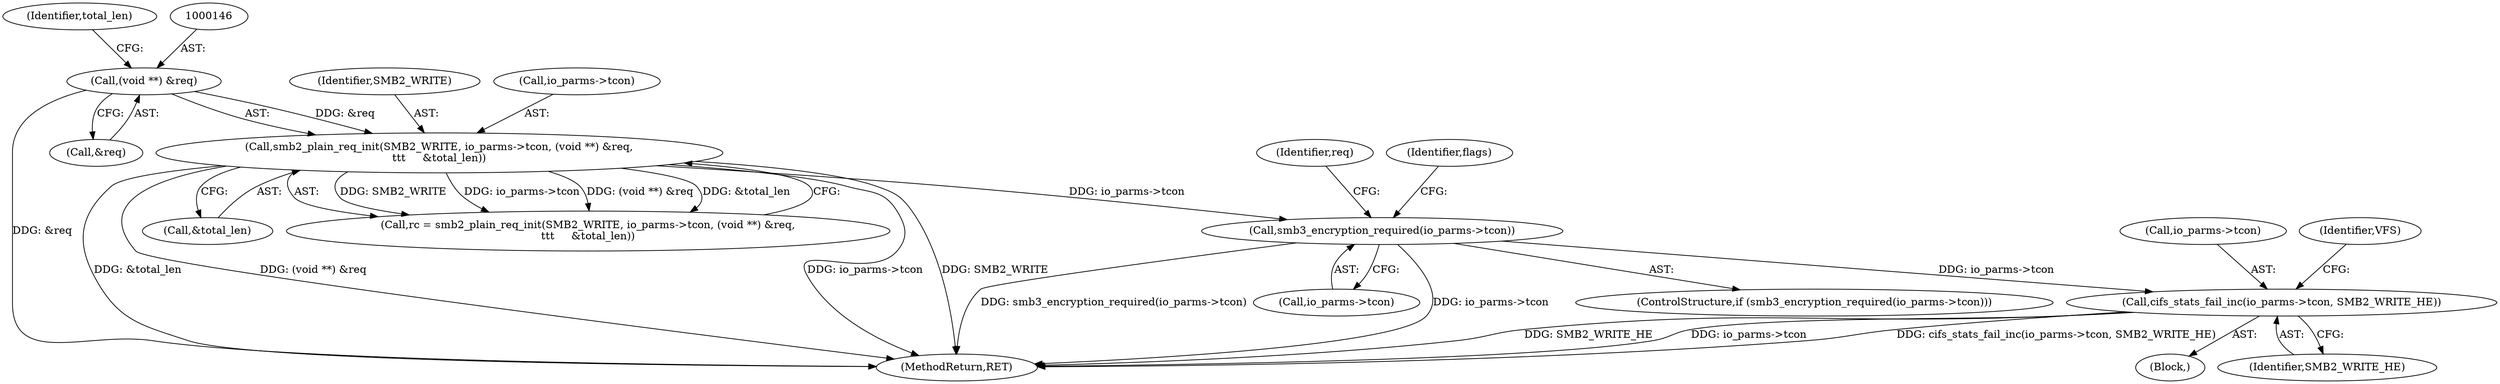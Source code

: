 digraph "0_linux_6a3eb3360667170988f8a6477f6686242061488a@API" {
"1000169" [label="(Call,smb3_encryption_required(io_parms->tcon))"];
"1000140" [label="(Call,smb2_plain_req_init(SMB2_WRITE, io_parms->tcon, (void **) &req,\n\t\t\t     &total_len))"];
"1000145" [label="(Call,(void **) &req)"];
"1000345" [label="(Call,cifs_stats_fail_inc(io_parms->tcon, SMB2_WRITE_HE))"];
"1000170" [label="(Call,io_parms->tcon)"];
"1000150" [label="(Identifier,total_len)"];
"1000392" [label="(MethodReturn,RET)"];
"1000140" [label="(Call,smb2_plain_req_init(SMB2_WRITE, io_parms->tcon, (void **) &req,\n\t\t\t     &total_len))"];
"1000149" [label="(Call,&total_len)"];
"1000141" [label="(Identifier,SMB2_WRITE)"];
"1000142" [label="(Call,io_parms->tcon)"];
"1000145" [label="(Call,(void **) &req)"];
"1000168" [label="(ControlStructure,if (smb3_encryption_required(io_parms->tcon)))"];
"1000349" [label="(Identifier,SMB2_WRITE_HE)"];
"1000147" [label="(Call,&req)"];
"1000320" [label="(Block,)"];
"1000346" [label="(Call,io_parms->tcon)"];
"1000351" [label="(Identifier,VFS)"];
"1000179" [label="(Identifier,req)"];
"1000169" [label="(Call,smb3_encryption_required(io_parms->tcon))"];
"1000138" [label="(Call,rc = smb2_plain_req_init(SMB2_WRITE, io_parms->tcon, (void **) &req,\n\t\t\t     &total_len))"];
"1000174" [label="(Identifier,flags)"];
"1000345" [label="(Call,cifs_stats_fail_inc(io_parms->tcon, SMB2_WRITE_HE))"];
"1000169" -> "1000168"  [label="AST: "];
"1000169" -> "1000170"  [label="CFG: "];
"1000170" -> "1000169"  [label="AST: "];
"1000174" -> "1000169"  [label="CFG: "];
"1000179" -> "1000169"  [label="CFG: "];
"1000169" -> "1000392"  [label="DDG: smb3_encryption_required(io_parms->tcon)"];
"1000169" -> "1000392"  [label="DDG: io_parms->tcon"];
"1000140" -> "1000169"  [label="DDG: io_parms->tcon"];
"1000169" -> "1000345"  [label="DDG: io_parms->tcon"];
"1000140" -> "1000138"  [label="AST: "];
"1000140" -> "1000149"  [label="CFG: "];
"1000141" -> "1000140"  [label="AST: "];
"1000142" -> "1000140"  [label="AST: "];
"1000145" -> "1000140"  [label="AST: "];
"1000149" -> "1000140"  [label="AST: "];
"1000138" -> "1000140"  [label="CFG: "];
"1000140" -> "1000392"  [label="DDG: io_parms->tcon"];
"1000140" -> "1000392"  [label="DDG: SMB2_WRITE"];
"1000140" -> "1000392"  [label="DDG: &total_len"];
"1000140" -> "1000392"  [label="DDG: (void **) &req"];
"1000140" -> "1000138"  [label="DDG: SMB2_WRITE"];
"1000140" -> "1000138"  [label="DDG: io_parms->tcon"];
"1000140" -> "1000138"  [label="DDG: (void **) &req"];
"1000140" -> "1000138"  [label="DDG: &total_len"];
"1000145" -> "1000140"  [label="DDG: &req"];
"1000145" -> "1000147"  [label="CFG: "];
"1000146" -> "1000145"  [label="AST: "];
"1000147" -> "1000145"  [label="AST: "];
"1000150" -> "1000145"  [label="CFG: "];
"1000145" -> "1000392"  [label="DDG: &req"];
"1000345" -> "1000320"  [label="AST: "];
"1000345" -> "1000349"  [label="CFG: "];
"1000346" -> "1000345"  [label="AST: "];
"1000349" -> "1000345"  [label="AST: "];
"1000351" -> "1000345"  [label="CFG: "];
"1000345" -> "1000392"  [label="DDG: SMB2_WRITE_HE"];
"1000345" -> "1000392"  [label="DDG: io_parms->tcon"];
"1000345" -> "1000392"  [label="DDG: cifs_stats_fail_inc(io_parms->tcon, SMB2_WRITE_HE)"];
}
